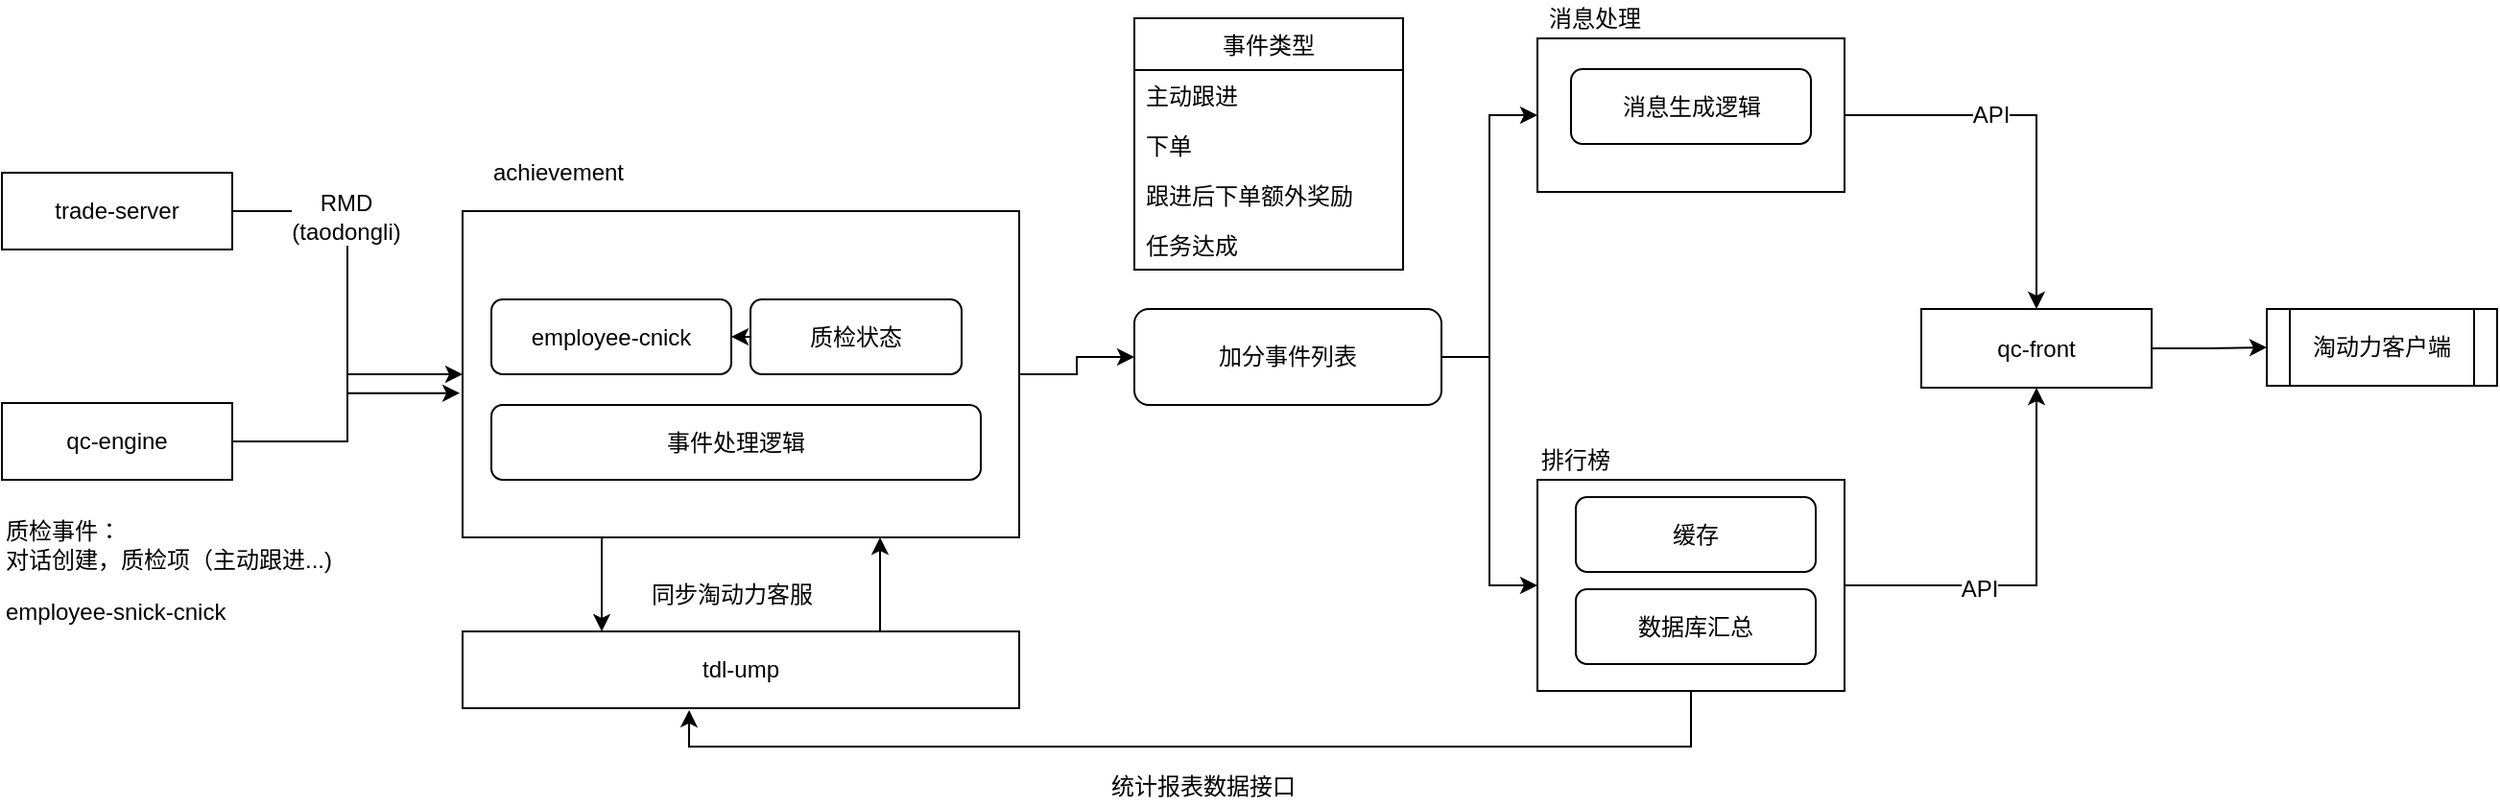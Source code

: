<mxfile version="12.1.9" type="github" pages="1">
  <diagram id="I4vG1qmLPaPnZNt0lLWI" name="消息设计">
    <mxGraphModel dx="1675" dy="873" grid="1" gridSize="10" guides="1" tooltips="1" connect="1" arrows="1" fold="1" page="1" pageScale="1" pageWidth="1654" pageHeight="1169" math="0" shadow="0">
      <root>
        <mxCell id="0"/>
        <mxCell id="1" parent="0"/>
        <object label="事件类型" id="VZndIEhIQSD7qVyDR7WP-1">
          <mxCell style="swimlane;fontStyle=0;childLayout=stackLayout;horizontal=1;startSize=27;fillColor=none;horizontalStack=0;resizeParent=1;resizeParentMax=0;resizeLast=0;collapsible=1;marginBottom=0;" vertex="1" parent="1">
            <mxGeometry x="790" y="599.5" width="140" height="131" as="geometry">
              <mxRectangle x="240" y="490" width="50" height="26" as="alternateBounds"/>
            </mxGeometry>
          </mxCell>
        </object>
        <mxCell id="VZndIEhIQSD7qVyDR7WP-2" value="主动跟进" style="text;strokeColor=none;fillColor=none;align=left;verticalAlign=top;spacingLeft=4;spacingRight=4;overflow=hidden;rotatable=0;points=[[0,0.5],[1,0.5]];portConstraint=eastwest;" vertex="1" parent="VZndIEhIQSD7qVyDR7WP-1">
          <mxGeometry y="27" width="140" height="26" as="geometry"/>
        </mxCell>
        <mxCell id="VZndIEhIQSD7qVyDR7WP-3" value="下单" style="text;strokeColor=none;fillColor=none;align=left;verticalAlign=top;spacingLeft=4;spacingRight=4;overflow=hidden;rotatable=0;points=[[0,0.5],[1,0.5]];portConstraint=eastwest;" vertex="1" parent="VZndIEhIQSD7qVyDR7WP-1">
          <mxGeometry y="53" width="140" height="26" as="geometry"/>
        </mxCell>
        <mxCell id="VZndIEhIQSD7qVyDR7WP-7" value="跟进后下单额外奖励" style="text;strokeColor=none;fillColor=none;align=left;verticalAlign=top;spacingLeft=4;spacingRight=4;overflow=hidden;rotatable=0;points=[[0,0.5],[1,0.5]];portConstraint=eastwest;" vertex="1" parent="VZndIEhIQSD7qVyDR7WP-1">
          <mxGeometry y="79" width="140" height="26" as="geometry"/>
        </mxCell>
        <mxCell id="VZndIEhIQSD7qVyDR7WP-62" value="任务达成" style="text;strokeColor=none;fillColor=none;align=left;verticalAlign=top;spacingLeft=4;spacingRight=4;overflow=hidden;rotatable=0;points=[[0,0.5],[1,0.5]];portConstraint=eastwest;" vertex="1" parent="VZndIEhIQSD7qVyDR7WP-1">
          <mxGeometry y="105" width="140" height="26" as="geometry"/>
        </mxCell>
        <mxCell id="VZndIEhIQSD7qVyDR7WP-16" style="edgeStyle=orthogonalEdgeStyle;rounded=0;orthogonalLoop=1;jettySize=auto;html=1;entryX=-0.005;entryY=0.558;entryDx=0;entryDy=0;entryPerimeter=0;" edge="1" parent="1" source="VZndIEhIQSD7qVyDR7WP-11" target="VZndIEhIQSD7qVyDR7WP-14">
          <mxGeometry relative="1" as="geometry"/>
        </mxCell>
        <mxCell id="VZndIEhIQSD7qVyDR7WP-17" value="RMD&lt;br&gt;(taodongli)" style="text;html=1;resizable=0;points=[];align=center;verticalAlign=middle;labelBackgroundColor=#ffffff;" vertex="1" connectable="0" parent="VZndIEhIQSD7qVyDR7WP-16">
          <mxGeometry x="-0.446" y="-3" relative="1" as="geometry">
            <mxPoint as="offset"/>
          </mxGeometry>
        </mxCell>
        <mxCell id="VZndIEhIQSD7qVyDR7WP-11" value="trade-server" style="rounded=0;whiteSpace=wrap;html=1;" vertex="1" parent="1">
          <mxGeometry x="200" y="680" width="120" height="40" as="geometry"/>
        </mxCell>
        <mxCell id="VZndIEhIQSD7qVyDR7WP-32" style="edgeStyle=orthogonalEdgeStyle;rounded=0;orthogonalLoop=1;jettySize=auto;html=1;exitX=0.25;exitY=1;exitDx=0;exitDy=0;entryX=0.25;entryY=0;entryDx=0;entryDy=0;" edge="1" parent="1" source="VZndIEhIQSD7qVyDR7WP-14" target="VZndIEhIQSD7qVyDR7WP-31">
          <mxGeometry relative="1" as="geometry"/>
        </mxCell>
        <mxCell id="VZndIEhIQSD7qVyDR7WP-59" style="edgeStyle=orthogonalEdgeStyle;rounded=0;orthogonalLoop=1;jettySize=auto;html=1;entryX=0;entryY=0.5;entryDx=0;entryDy=0;" edge="1" parent="1" source="VZndIEhIQSD7qVyDR7WP-14" target="VZndIEhIQSD7qVyDR7WP-28">
          <mxGeometry relative="1" as="geometry"/>
        </mxCell>
        <mxCell id="VZndIEhIQSD7qVyDR7WP-14" value="" style="rounded=0;whiteSpace=wrap;html=1;" vertex="1" parent="1">
          <mxGeometry x="440" y="700" width="290" height="170" as="geometry"/>
        </mxCell>
        <mxCell id="VZndIEhIQSD7qVyDR7WP-15" value="achievement" style="text;html=1;strokeColor=none;fillColor=none;align=center;verticalAlign=middle;whiteSpace=wrap;rounded=0;" vertex="1" parent="1">
          <mxGeometry x="440" y="670" width="100" height="20" as="geometry"/>
        </mxCell>
        <mxCell id="VZndIEhIQSD7qVyDR7WP-19" style="edgeStyle=orthogonalEdgeStyle;rounded=0;orthogonalLoop=1;jettySize=auto;html=1;entryX=0;entryY=0.5;entryDx=0;entryDy=0;" edge="1" parent="1" source="VZndIEhIQSD7qVyDR7WP-18" target="VZndIEhIQSD7qVyDR7WP-14">
          <mxGeometry relative="1" as="geometry"/>
        </mxCell>
        <mxCell id="VZndIEhIQSD7qVyDR7WP-18" value="qc-engine" style="rounded=0;whiteSpace=wrap;html=1;" vertex="1" parent="1">
          <mxGeometry x="200" y="800" width="120" height="40" as="geometry"/>
        </mxCell>
        <mxCell id="VZndIEhIQSD7qVyDR7WP-21" value="&lt;div align=&quot;left&quot;&gt;employee-snick-cnick&lt;/div&gt;" style="text;html=1;strokeColor=none;fillColor=none;align=left;verticalAlign=middle;whiteSpace=wrap;rounded=0;" vertex="1" parent="1">
          <mxGeometry x="200" y="899" width="140" height="20" as="geometry"/>
        </mxCell>
        <mxCell id="VZndIEhIQSD7qVyDR7WP-22" value="质检事件：&lt;br&gt;&lt;div align=&quot;left&quot;&gt;对话创建，质检项（主动跟进...)&lt;/div&gt;" style="text;html=1;strokeColor=none;fillColor=none;align=left;verticalAlign=middle;whiteSpace=wrap;rounded=0;" vertex="1" parent="1">
          <mxGeometry x="200" y="849" width="180" height="50" as="geometry"/>
        </mxCell>
        <mxCell id="VZndIEhIQSD7qVyDR7WP-23" value="employee-cnick" style="rounded=1;whiteSpace=wrap;html=1;" vertex="1" parent="1">
          <mxGeometry x="455" y="746" width="125" height="39" as="geometry"/>
        </mxCell>
        <mxCell id="VZndIEhIQSD7qVyDR7WP-24" value="事件处理逻辑" style="rounded=1;whiteSpace=wrap;html=1;" vertex="1" parent="1">
          <mxGeometry x="455" y="801" width="255" height="39" as="geometry"/>
        </mxCell>
        <mxCell id="VZndIEhIQSD7qVyDR7WP-27" style="edgeStyle=orthogonalEdgeStyle;rounded=0;orthogonalLoop=1;jettySize=auto;html=1;exitX=0;exitY=0.5;exitDx=0;exitDy=0;entryX=1;entryY=0.5;entryDx=0;entryDy=0;" edge="1" parent="1" source="VZndIEhIQSD7qVyDR7WP-26" target="VZndIEhIQSD7qVyDR7WP-23">
          <mxGeometry relative="1" as="geometry"/>
        </mxCell>
        <mxCell id="VZndIEhIQSD7qVyDR7WP-26" value="质检状态" style="rounded=1;whiteSpace=wrap;html=1;" vertex="1" parent="1">
          <mxGeometry x="590" y="746" width="110" height="39" as="geometry"/>
        </mxCell>
        <mxCell id="VZndIEhIQSD7qVyDR7WP-57" style="edgeStyle=orthogonalEdgeStyle;rounded=0;orthogonalLoop=1;jettySize=auto;html=1;entryX=0;entryY=0.5;entryDx=0;entryDy=0;" edge="1" parent="1" source="VZndIEhIQSD7qVyDR7WP-28" target="VZndIEhIQSD7qVyDR7WP-43">
          <mxGeometry relative="1" as="geometry"/>
        </mxCell>
        <mxCell id="VZndIEhIQSD7qVyDR7WP-58" style="edgeStyle=orthogonalEdgeStyle;rounded=0;orthogonalLoop=1;jettySize=auto;html=1;entryX=0;entryY=0.5;entryDx=0;entryDy=0;" edge="1" parent="1" source="VZndIEhIQSD7qVyDR7WP-28" target="VZndIEhIQSD7qVyDR7WP-35">
          <mxGeometry relative="1" as="geometry"/>
        </mxCell>
        <mxCell id="VZndIEhIQSD7qVyDR7WP-28" value="加分事件列表" style="rounded=1;whiteSpace=wrap;html=1;" vertex="1" parent="1">
          <mxGeometry x="790" y="751" width="160" height="50" as="geometry"/>
        </mxCell>
        <mxCell id="VZndIEhIQSD7qVyDR7WP-33" style="edgeStyle=orthogonalEdgeStyle;rounded=0;orthogonalLoop=1;jettySize=auto;html=1;exitX=0.75;exitY=0;exitDx=0;exitDy=0;entryX=0.75;entryY=1;entryDx=0;entryDy=0;" edge="1" parent="1" source="VZndIEhIQSD7qVyDR7WP-31" target="VZndIEhIQSD7qVyDR7WP-14">
          <mxGeometry relative="1" as="geometry"/>
        </mxCell>
        <mxCell id="VZndIEhIQSD7qVyDR7WP-31" value="tdl-ump" style="rounded=0;whiteSpace=wrap;html=1;" vertex="1" parent="1">
          <mxGeometry x="440" y="919" width="290" height="40" as="geometry"/>
        </mxCell>
        <mxCell id="VZndIEhIQSD7qVyDR7WP-34" value="同步淘动力客服" style="text;html=1;strokeColor=none;fillColor=none;align=center;verticalAlign=middle;whiteSpace=wrap;rounded=0;" vertex="1" parent="1">
          <mxGeometry x="536.5" y="890" width="87" height="20" as="geometry"/>
        </mxCell>
        <mxCell id="VZndIEhIQSD7qVyDR7WP-51" style="edgeStyle=orthogonalEdgeStyle;rounded=0;orthogonalLoop=1;jettySize=auto;html=1;entryX=0.5;entryY=1;entryDx=0;entryDy=0;" edge="1" parent="1" source="VZndIEhIQSD7qVyDR7WP-35" target="VZndIEhIQSD7qVyDR7WP-48">
          <mxGeometry relative="1" as="geometry"/>
        </mxCell>
        <mxCell id="VZndIEhIQSD7qVyDR7WP-56" value="API" style="text;html=1;resizable=0;points=[];align=center;verticalAlign=middle;labelBackgroundColor=#ffffff;" vertex="1" connectable="0" parent="VZndIEhIQSD7qVyDR7WP-51">
          <mxGeometry x="-0.316" y="-2" relative="1" as="geometry">
            <mxPoint as="offset"/>
          </mxGeometry>
        </mxCell>
        <mxCell id="VZndIEhIQSD7qVyDR7WP-60" style="edgeStyle=orthogonalEdgeStyle;rounded=0;orthogonalLoop=1;jettySize=auto;html=1;entryX=0.407;entryY=1.024;entryDx=0;entryDy=0;entryPerimeter=0;" edge="1" parent="1" source="VZndIEhIQSD7qVyDR7WP-35" target="VZndIEhIQSD7qVyDR7WP-31">
          <mxGeometry relative="1" as="geometry">
            <Array as="points">
              <mxPoint x="1080" y="979"/>
              <mxPoint x="558" y="979"/>
            </Array>
          </mxGeometry>
        </mxCell>
        <mxCell id="VZndIEhIQSD7qVyDR7WP-35" value="" style="rounded=0;whiteSpace=wrap;html=1;" vertex="1" parent="1">
          <mxGeometry x="1000" y="840" width="160" height="110" as="geometry"/>
        </mxCell>
        <mxCell id="VZndIEhIQSD7qVyDR7WP-36" value="排行榜" style="text;html=1;strokeColor=none;fillColor=none;align=center;verticalAlign=middle;whiteSpace=wrap;rounded=0;" vertex="1" parent="1">
          <mxGeometry x="1000" y="820" width="40" height="20" as="geometry"/>
        </mxCell>
        <mxCell id="VZndIEhIQSD7qVyDR7WP-37" value="缓存" style="rounded=1;whiteSpace=wrap;html=1;" vertex="1" parent="1">
          <mxGeometry x="1020" y="849" width="125" height="39" as="geometry"/>
        </mxCell>
        <mxCell id="VZndIEhIQSD7qVyDR7WP-38" value="数据库汇总" style="rounded=1;whiteSpace=wrap;html=1;" vertex="1" parent="1">
          <mxGeometry x="1020" y="897" width="125" height="39" as="geometry"/>
        </mxCell>
        <mxCell id="VZndIEhIQSD7qVyDR7WP-52" style="edgeStyle=orthogonalEdgeStyle;rounded=0;orthogonalLoop=1;jettySize=auto;html=1;entryX=0.5;entryY=0;entryDx=0;entryDy=0;" edge="1" parent="1" source="VZndIEhIQSD7qVyDR7WP-43" target="VZndIEhIQSD7qVyDR7WP-48">
          <mxGeometry relative="1" as="geometry"/>
        </mxCell>
        <mxCell id="VZndIEhIQSD7qVyDR7WP-55" value="API" style="text;html=1;resizable=0;points=[];align=center;verticalAlign=middle;labelBackgroundColor=#ffffff;" vertex="1" connectable="0" parent="VZndIEhIQSD7qVyDR7WP-52">
          <mxGeometry x="-0.245" relative="1" as="geometry">
            <mxPoint as="offset"/>
          </mxGeometry>
        </mxCell>
        <mxCell id="VZndIEhIQSD7qVyDR7WP-43" value="" style="rounded=0;whiteSpace=wrap;html=1;" vertex="1" parent="1">
          <mxGeometry x="1000" y="610" width="160" height="80" as="geometry"/>
        </mxCell>
        <mxCell id="VZndIEhIQSD7qVyDR7WP-44" value="消息处理" style="text;html=1;strokeColor=none;fillColor=none;align=center;verticalAlign=middle;whiteSpace=wrap;rounded=0;" vertex="1" parent="1">
          <mxGeometry x="1000" y="590" width="60" height="20" as="geometry"/>
        </mxCell>
        <mxCell id="VZndIEhIQSD7qVyDR7WP-45" value="消息生成逻辑" style="rounded=1;whiteSpace=wrap;html=1;" vertex="1" parent="1">
          <mxGeometry x="1017.5" y="626" width="125" height="39" as="geometry"/>
        </mxCell>
        <mxCell id="VZndIEhIQSD7qVyDR7WP-54" style="edgeStyle=orthogonalEdgeStyle;rounded=0;orthogonalLoop=1;jettySize=auto;html=1;entryX=0;entryY=0.5;entryDx=0;entryDy=0;" edge="1" parent="1" source="VZndIEhIQSD7qVyDR7WP-48" target="VZndIEhIQSD7qVyDR7WP-53">
          <mxGeometry relative="1" as="geometry"/>
        </mxCell>
        <mxCell id="VZndIEhIQSD7qVyDR7WP-48" value="qc-front" style="rounded=0;whiteSpace=wrap;html=1;" vertex="1" parent="1">
          <mxGeometry x="1200" y="751" width="120" height="41" as="geometry"/>
        </mxCell>
        <mxCell id="VZndIEhIQSD7qVyDR7WP-53" value="淘动力客户端" style="shape=process;whiteSpace=wrap;html=1;backgroundOutline=1;" vertex="1" parent="1">
          <mxGeometry x="1380" y="751" width="120" height="40" as="geometry"/>
        </mxCell>
        <mxCell id="VZndIEhIQSD7qVyDR7WP-61" value="统计报表数据接口" style="text;html=1;strokeColor=none;fillColor=none;align=center;verticalAlign=middle;whiteSpace=wrap;rounded=0;" vertex="1" parent="1">
          <mxGeometry x="766" y="990" width="120" height="20" as="geometry"/>
        </mxCell>
      </root>
    </mxGraphModel>
  </diagram>
</mxfile>
